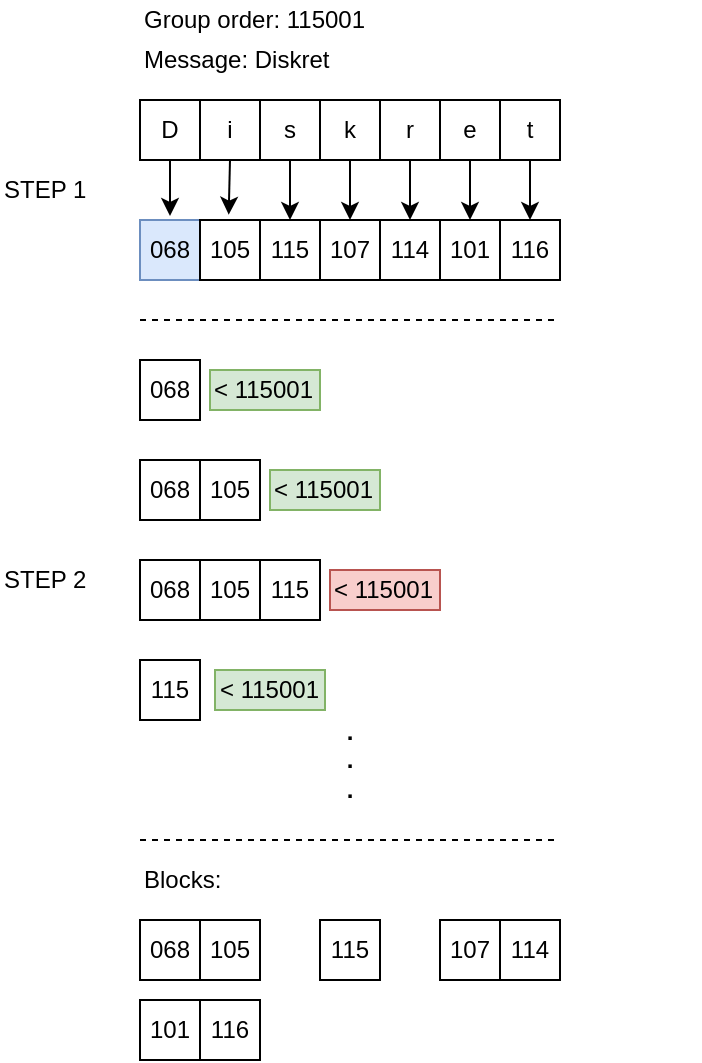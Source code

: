 <mxfile version="13.7.3" type="device"><diagram id="DqkvqrFCJheJ1FjHeOO6" name="Page-1"><mxGraphModel dx="677" dy="905" grid="1" gridSize="10" guides="1" tooltips="1" connect="1" arrows="1" fold="1" page="1" pageScale="1" pageWidth="850" pageHeight="1100" math="0" shadow="0"><root><mxCell id="0"/><mxCell id="1" parent="0"/><mxCell id="5GHISnxXIAku2IKdYBhN-1" value="Message: Diskret&amp;nbsp;" style="text;html=1;strokeColor=none;fillColor=none;align=left;verticalAlign=middle;whiteSpace=wrap;rounded=0;" vertex="1" parent="1"><mxGeometry x="120" y="90" width="130" height="20" as="geometry"/></mxCell><mxCell id="5GHISnxXIAku2IKdYBhN-17" style="edgeStyle=orthogonalEdgeStyle;rounded=0;orthogonalLoop=1;jettySize=auto;html=1;entryX=0.5;entryY=-0.067;entryDx=0;entryDy=0;entryPerimeter=0;" edge="1" parent="1" source="5GHISnxXIAku2IKdYBhN-2" target="5GHISnxXIAku2IKdYBhN-12"><mxGeometry relative="1" as="geometry"/></mxCell><mxCell id="5GHISnxXIAku2IKdYBhN-2" value="D" style="rounded=0;whiteSpace=wrap;html=1;" vertex="1" parent="1"><mxGeometry x="120" y="120" width="30" height="30" as="geometry"/></mxCell><mxCell id="5GHISnxXIAku2IKdYBhN-18" style="edgeStyle=orthogonalEdgeStyle;rounded=0;orthogonalLoop=1;jettySize=auto;html=1;exitX=0.5;exitY=1;exitDx=0;exitDy=0;entryX=0.478;entryY=-0.089;entryDx=0;entryDy=0;entryPerimeter=0;" edge="1" parent="1" source="5GHISnxXIAku2IKdYBhN-3" target="5GHISnxXIAku2IKdYBhN-13"><mxGeometry relative="1" as="geometry"/></mxCell><mxCell id="5GHISnxXIAku2IKdYBhN-3" value="i" style="rounded=0;whiteSpace=wrap;html=1;" vertex="1" parent="1"><mxGeometry x="150" y="120" width="30" height="30" as="geometry"/></mxCell><mxCell id="5GHISnxXIAku2IKdYBhN-19" style="edgeStyle=orthogonalEdgeStyle;rounded=0;orthogonalLoop=1;jettySize=auto;html=1;exitX=0.5;exitY=1;exitDx=0;exitDy=0;entryX=0.5;entryY=0;entryDx=0;entryDy=0;" edge="1" parent="1" source="5GHISnxXIAku2IKdYBhN-4" target="5GHISnxXIAku2IKdYBhN-14"><mxGeometry relative="1" as="geometry"/></mxCell><mxCell id="5GHISnxXIAku2IKdYBhN-4" value="s" style="rounded=0;whiteSpace=wrap;html=1;" vertex="1" parent="1"><mxGeometry x="180" y="120" width="30" height="30" as="geometry"/></mxCell><mxCell id="5GHISnxXIAku2IKdYBhN-20" style="edgeStyle=orthogonalEdgeStyle;rounded=0;orthogonalLoop=1;jettySize=auto;html=1;exitX=0.5;exitY=1;exitDx=0;exitDy=0;entryX=0.5;entryY=0;entryDx=0;entryDy=0;" edge="1" parent="1" source="5GHISnxXIAku2IKdYBhN-5" target="5GHISnxXIAku2IKdYBhN-15"><mxGeometry relative="1" as="geometry"/></mxCell><mxCell id="5GHISnxXIAku2IKdYBhN-5" value="k" style="rounded=0;whiteSpace=wrap;html=1;" vertex="1" parent="1"><mxGeometry x="210" y="120" width="30" height="30" as="geometry"/></mxCell><mxCell id="5GHISnxXIAku2IKdYBhN-28" style="edgeStyle=orthogonalEdgeStyle;rounded=0;orthogonalLoop=1;jettySize=auto;html=1;exitX=0.5;exitY=1;exitDx=0;exitDy=0;entryX=0.5;entryY=0;entryDx=0;entryDy=0;" edge="1" parent="1" source="5GHISnxXIAku2IKdYBhN-6" target="5GHISnxXIAku2IKdYBhN-16"><mxGeometry relative="1" as="geometry"/></mxCell><mxCell id="5GHISnxXIAku2IKdYBhN-6" value="r" style="rounded=0;whiteSpace=wrap;html=1;" vertex="1" parent="1"><mxGeometry x="240" y="120" width="30" height="30" as="geometry"/></mxCell><mxCell id="5GHISnxXIAku2IKdYBhN-29" style="edgeStyle=orthogonalEdgeStyle;rounded=0;orthogonalLoop=1;jettySize=auto;html=1;exitX=0.5;exitY=1;exitDx=0;exitDy=0;entryX=0.5;entryY=0;entryDx=0;entryDy=0;" edge="1" parent="1" source="5GHISnxXIAku2IKdYBhN-7" target="5GHISnxXIAku2IKdYBhN-21"><mxGeometry relative="1" as="geometry"/></mxCell><mxCell id="5GHISnxXIAku2IKdYBhN-7" value="e" style="rounded=0;whiteSpace=wrap;html=1;" vertex="1" parent="1"><mxGeometry x="270" y="120" width="30" height="30" as="geometry"/></mxCell><mxCell id="5GHISnxXIAku2IKdYBhN-31" style="edgeStyle=orthogonalEdgeStyle;rounded=0;orthogonalLoop=1;jettySize=auto;html=1;exitX=0.5;exitY=1;exitDx=0;exitDy=0;entryX=0.5;entryY=0;entryDx=0;entryDy=0;" edge="1" parent="1" source="5GHISnxXIAku2IKdYBhN-8" target="5GHISnxXIAku2IKdYBhN-22"><mxGeometry relative="1" as="geometry"/></mxCell><mxCell id="5GHISnxXIAku2IKdYBhN-8" value="t" style="rounded=0;whiteSpace=wrap;html=1;" vertex="1" parent="1"><mxGeometry x="300" y="120" width="30" height="30" as="geometry"/></mxCell><mxCell id="5GHISnxXIAku2IKdYBhN-12" value="068" style="whiteSpace=wrap;html=1;aspect=fixed;fillColor=#dae8fc;strokeColor=#6c8ebf;" vertex="1" parent="1"><mxGeometry x="120" y="180" width="30" height="30" as="geometry"/></mxCell><mxCell id="5GHISnxXIAku2IKdYBhN-13" value="105" style="whiteSpace=wrap;html=1;aspect=fixed;" vertex="1" parent="1"><mxGeometry x="150" y="180" width="30" height="30" as="geometry"/></mxCell><mxCell id="5GHISnxXIAku2IKdYBhN-14" value="115" style="whiteSpace=wrap;html=1;aspect=fixed;" vertex="1" parent="1"><mxGeometry x="180" y="180" width="30" height="30" as="geometry"/></mxCell><mxCell id="5GHISnxXIAku2IKdYBhN-15" value="107" style="whiteSpace=wrap;html=1;aspect=fixed;" vertex="1" parent="1"><mxGeometry x="210" y="180" width="30" height="30" as="geometry"/></mxCell><mxCell id="5GHISnxXIAku2IKdYBhN-16" value="114" style="whiteSpace=wrap;html=1;aspect=fixed;" vertex="1" parent="1"><mxGeometry x="240" y="180" width="30" height="30" as="geometry"/></mxCell><mxCell id="5GHISnxXIAku2IKdYBhN-21" value="101" style="whiteSpace=wrap;html=1;aspect=fixed;" vertex="1" parent="1"><mxGeometry x="270" y="180" width="30" height="30" as="geometry"/></mxCell><mxCell id="5GHISnxXIAku2IKdYBhN-22" value="116" style="whiteSpace=wrap;html=1;aspect=fixed;" vertex="1" parent="1"><mxGeometry x="300" y="180" width="30" height="30" as="geometry"/></mxCell><mxCell id="5GHISnxXIAku2IKdYBhN-55" value="&lt;span&gt;Group order: 115001&lt;/span&gt;" style="text;html=1;strokeColor=none;fillColor=none;align=left;verticalAlign=middle;whiteSpace=wrap;rounded=0;" vertex="1" parent="1"><mxGeometry x="120" y="70" width="150" height="20" as="geometry"/></mxCell><mxCell id="5GHISnxXIAku2IKdYBhN-56" value="068" style="whiteSpace=wrap;html=1;aspect=fixed;" vertex="1" parent="1"><mxGeometry x="120" y="250" width="30" height="30" as="geometry"/></mxCell><mxCell id="5GHISnxXIAku2IKdYBhN-58" value="&amp;lt;&amp;nbsp;&lt;span&gt;115001&lt;/span&gt;" style="text;html=1;strokeColor=#82b366;fillColor=#d5e8d4;align=left;verticalAlign=middle;whiteSpace=wrap;rounded=0;" vertex="1" parent="1"><mxGeometry x="155" y="255" width="55" height="20" as="geometry"/></mxCell><mxCell id="5GHISnxXIAku2IKdYBhN-59" value="068" style="whiteSpace=wrap;html=1;aspect=fixed;" vertex="1" parent="1"><mxGeometry x="120" y="300" width="30" height="30" as="geometry"/></mxCell><mxCell id="5GHISnxXIAku2IKdYBhN-60" value="105" style="whiteSpace=wrap;html=1;aspect=fixed;" vertex="1" parent="1"><mxGeometry x="150" y="300" width="30" height="30" as="geometry"/></mxCell><mxCell id="5GHISnxXIAku2IKdYBhN-61" value="&amp;lt;&amp;nbsp;&lt;span&gt;115001&lt;/span&gt;" style="text;html=1;strokeColor=#82b366;fillColor=#d5e8d4;align=left;verticalAlign=middle;whiteSpace=wrap;rounded=0;" vertex="1" parent="1"><mxGeometry x="185" y="305" width="55" height="20" as="geometry"/></mxCell><mxCell id="5GHISnxXIAku2IKdYBhN-62" value="068" style="whiteSpace=wrap;html=1;aspect=fixed;" vertex="1" parent="1"><mxGeometry x="120" y="350" width="30" height="30" as="geometry"/></mxCell><mxCell id="5GHISnxXIAku2IKdYBhN-63" value="105" style="whiteSpace=wrap;html=1;aspect=fixed;" vertex="1" parent="1"><mxGeometry x="150" y="350" width="30" height="30" as="geometry"/></mxCell><mxCell id="5GHISnxXIAku2IKdYBhN-64" value="115" style="whiteSpace=wrap;html=1;aspect=fixed;" vertex="1" parent="1"><mxGeometry x="180" y="350" width="30" height="30" as="geometry"/></mxCell><mxCell id="5GHISnxXIAku2IKdYBhN-65" value="&amp;lt;&amp;nbsp;&lt;span&gt;115001&lt;/span&gt;" style="text;html=1;strokeColor=#b85450;fillColor=#f8cecc;align=left;verticalAlign=middle;whiteSpace=wrap;rounded=0;" vertex="1" parent="1"><mxGeometry x="215" y="355" width="55" height="20" as="geometry"/></mxCell><mxCell id="5GHISnxXIAku2IKdYBhN-66" value="" style="endArrow=none;dashed=1;html=1;" edge="1" parent="1"><mxGeometry width="50" height="50" relative="1" as="geometry"><mxPoint x="120" y="230" as="sourcePoint"/><mxPoint x="330" y="230" as="targetPoint"/></mxGeometry></mxCell><mxCell id="5GHISnxXIAku2IKdYBhN-71" value="115" style="whiteSpace=wrap;html=1;aspect=fixed;" vertex="1" parent="1"><mxGeometry x="120" y="400" width="30" height="30" as="geometry"/></mxCell><mxCell id="5GHISnxXIAku2IKdYBhN-72" value="&amp;lt;&amp;nbsp;&lt;span&gt;115001&lt;/span&gt;" style="text;html=1;strokeColor=#82b366;fillColor=#d5e8d4;align=left;verticalAlign=middle;whiteSpace=wrap;rounded=0;" vertex="1" parent="1"><mxGeometry x="157.5" y="405" width="55" height="20" as="geometry"/></mxCell><mxCell id="5GHISnxXIAku2IKdYBhN-76" value="&lt;b&gt;.&lt;br&gt;.&lt;br&gt;.&lt;/b&gt;" style="text;html=1;strokeColor=none;fillColor=none;align=center;verticalAlign=middle;whiteSpace=wrap;rounded=0;" vertex="1" parent="1"><mxGeometry x="205" y="440" width="40" height="20" as="geometry"/></mxCell><mxCell id="5GHISnxXIAku2IKdYBhN-77" value="" style="endArrow=none;dashed=1;html=1;" edge="1" parent="1"><mxGeometry width="50" height="50" relative="1" as="geometry"><mxPoint x="120" y="490" as="sourcePoint"/><mxPoint x="330" y="490" as="targetPoint"/></mxGeometry></mxCell><mxCell id="5GHISnxXIAku2IKdYBhN-78" value="Blocks:" style="text;html=1;strokeColor=none;fillColor=none;align=left;verticalAlign=middle;whiteSpace=wrap;rounded=0;" vertex="1" parent="1"><mxGeometry x="120" y="500" width="70" height="20" as="geometry"/></mxCell><mxCell id="5GHISnxXIAku2IKdYBhN-79" value="068" style="whiteSpace=wrap;html=1;aspect=fixed;" vertex="1" parent="1"><mxGeometry x="120" y="530" width="30" height="30" as="geometry"/></mxCell><mxCell id="5GHISnxXIAku2IKdYBhN-80" value="105" style="whiteSpace=wrap;html=1;aspect=fixed;" vertex="1" parent="1"><mxGeometry x="150" y="530" width="30" height="30" as="geometry"/></mxCell><mxCell id="5GHISnxXIAku2IKdYBhN-81" value="115" style="whiteSpace=wrap;html=1;aspect=fixed;" vertex="1" parent="1"><mxGeometry x="210" y="530" width="30" height="30" as="geometry"/></mxCell><mxCell id="5GHISnxXIAku2IKdYBhN-82" value="107" style="whiteSpace=wrap;html=1;aspect=fixed;" vertex="1" parent="1"><mxGeometry x="270" y="530" width="30" height="30" as="geometry"/></mxCell><mxCell id="5GHISnxXIAku2IKdYBhN-83" value="114" style="whiteSpace=wrap;html=1;aspect=fixed;" vertex="1" parent="1"><mxGeometry x="300" y="530" width="30" height="30" as="geometry"/></mxCell><mxCell id="5GHISnxXIAku2IKdYBhN-84" value="101" style="whiteSpace=wrap;html=1;aspect=fixed;" vertex="1" parent="1"><mxGeometry x="120" y="570" width="30" height="30" as="geometry"/></mxCell><mxCell id="5GHISnxXIAku2IKdYBhN-85" value="116" style="whiteSpace=wrap;html=1;aspect=fixed;" vertex="1" parent="1"><mxGeometry x="150" y="570" width="30" height="30" as="geometry"/></mxCell><mxCell id="5GHISnxXIAku2IKdYBhN-86" value="&lt;div&gt;STEP 1&lt;/div&gt;" style="text;html=1;strokeColor=none;fillColor=none;align=left;verticalAlign=middle;whiteSpace=wrap;rounded=0;" vertex="1" parent="1"><mxGeometry x="50" y="150" width="50" height="30" as="geometry"/></mxCell><mxCell id="5GHISnxXIAku2IKdYBhN-87" value="&lt;div&gt;STEP 2&lt;/div&gt;" style="text;html=1;strokeColor=none;fillColor=none;align=left;verticalAlign=middle;whiteSpace=wrap;rounded=0;" vertex="1" parent="1"><mxGeometry x="50" y="345" width="50" height="30" as="geometry"/></mxCell><mxCell id="5GHISnxXIAku2IKdYBhN-88" value="&amp;nbsp;" style="text;html=1;strokeColor=none;fillColor=none;align=center;verticalAlign=middle;whiteSpace=wrap;rounded=0;" vertex="1" parent="1"><mxGeometry x="330" y="125" width="70" height="20" as="geometry"/></mxCell></root></mxGraphModel></diagram></mxfile>